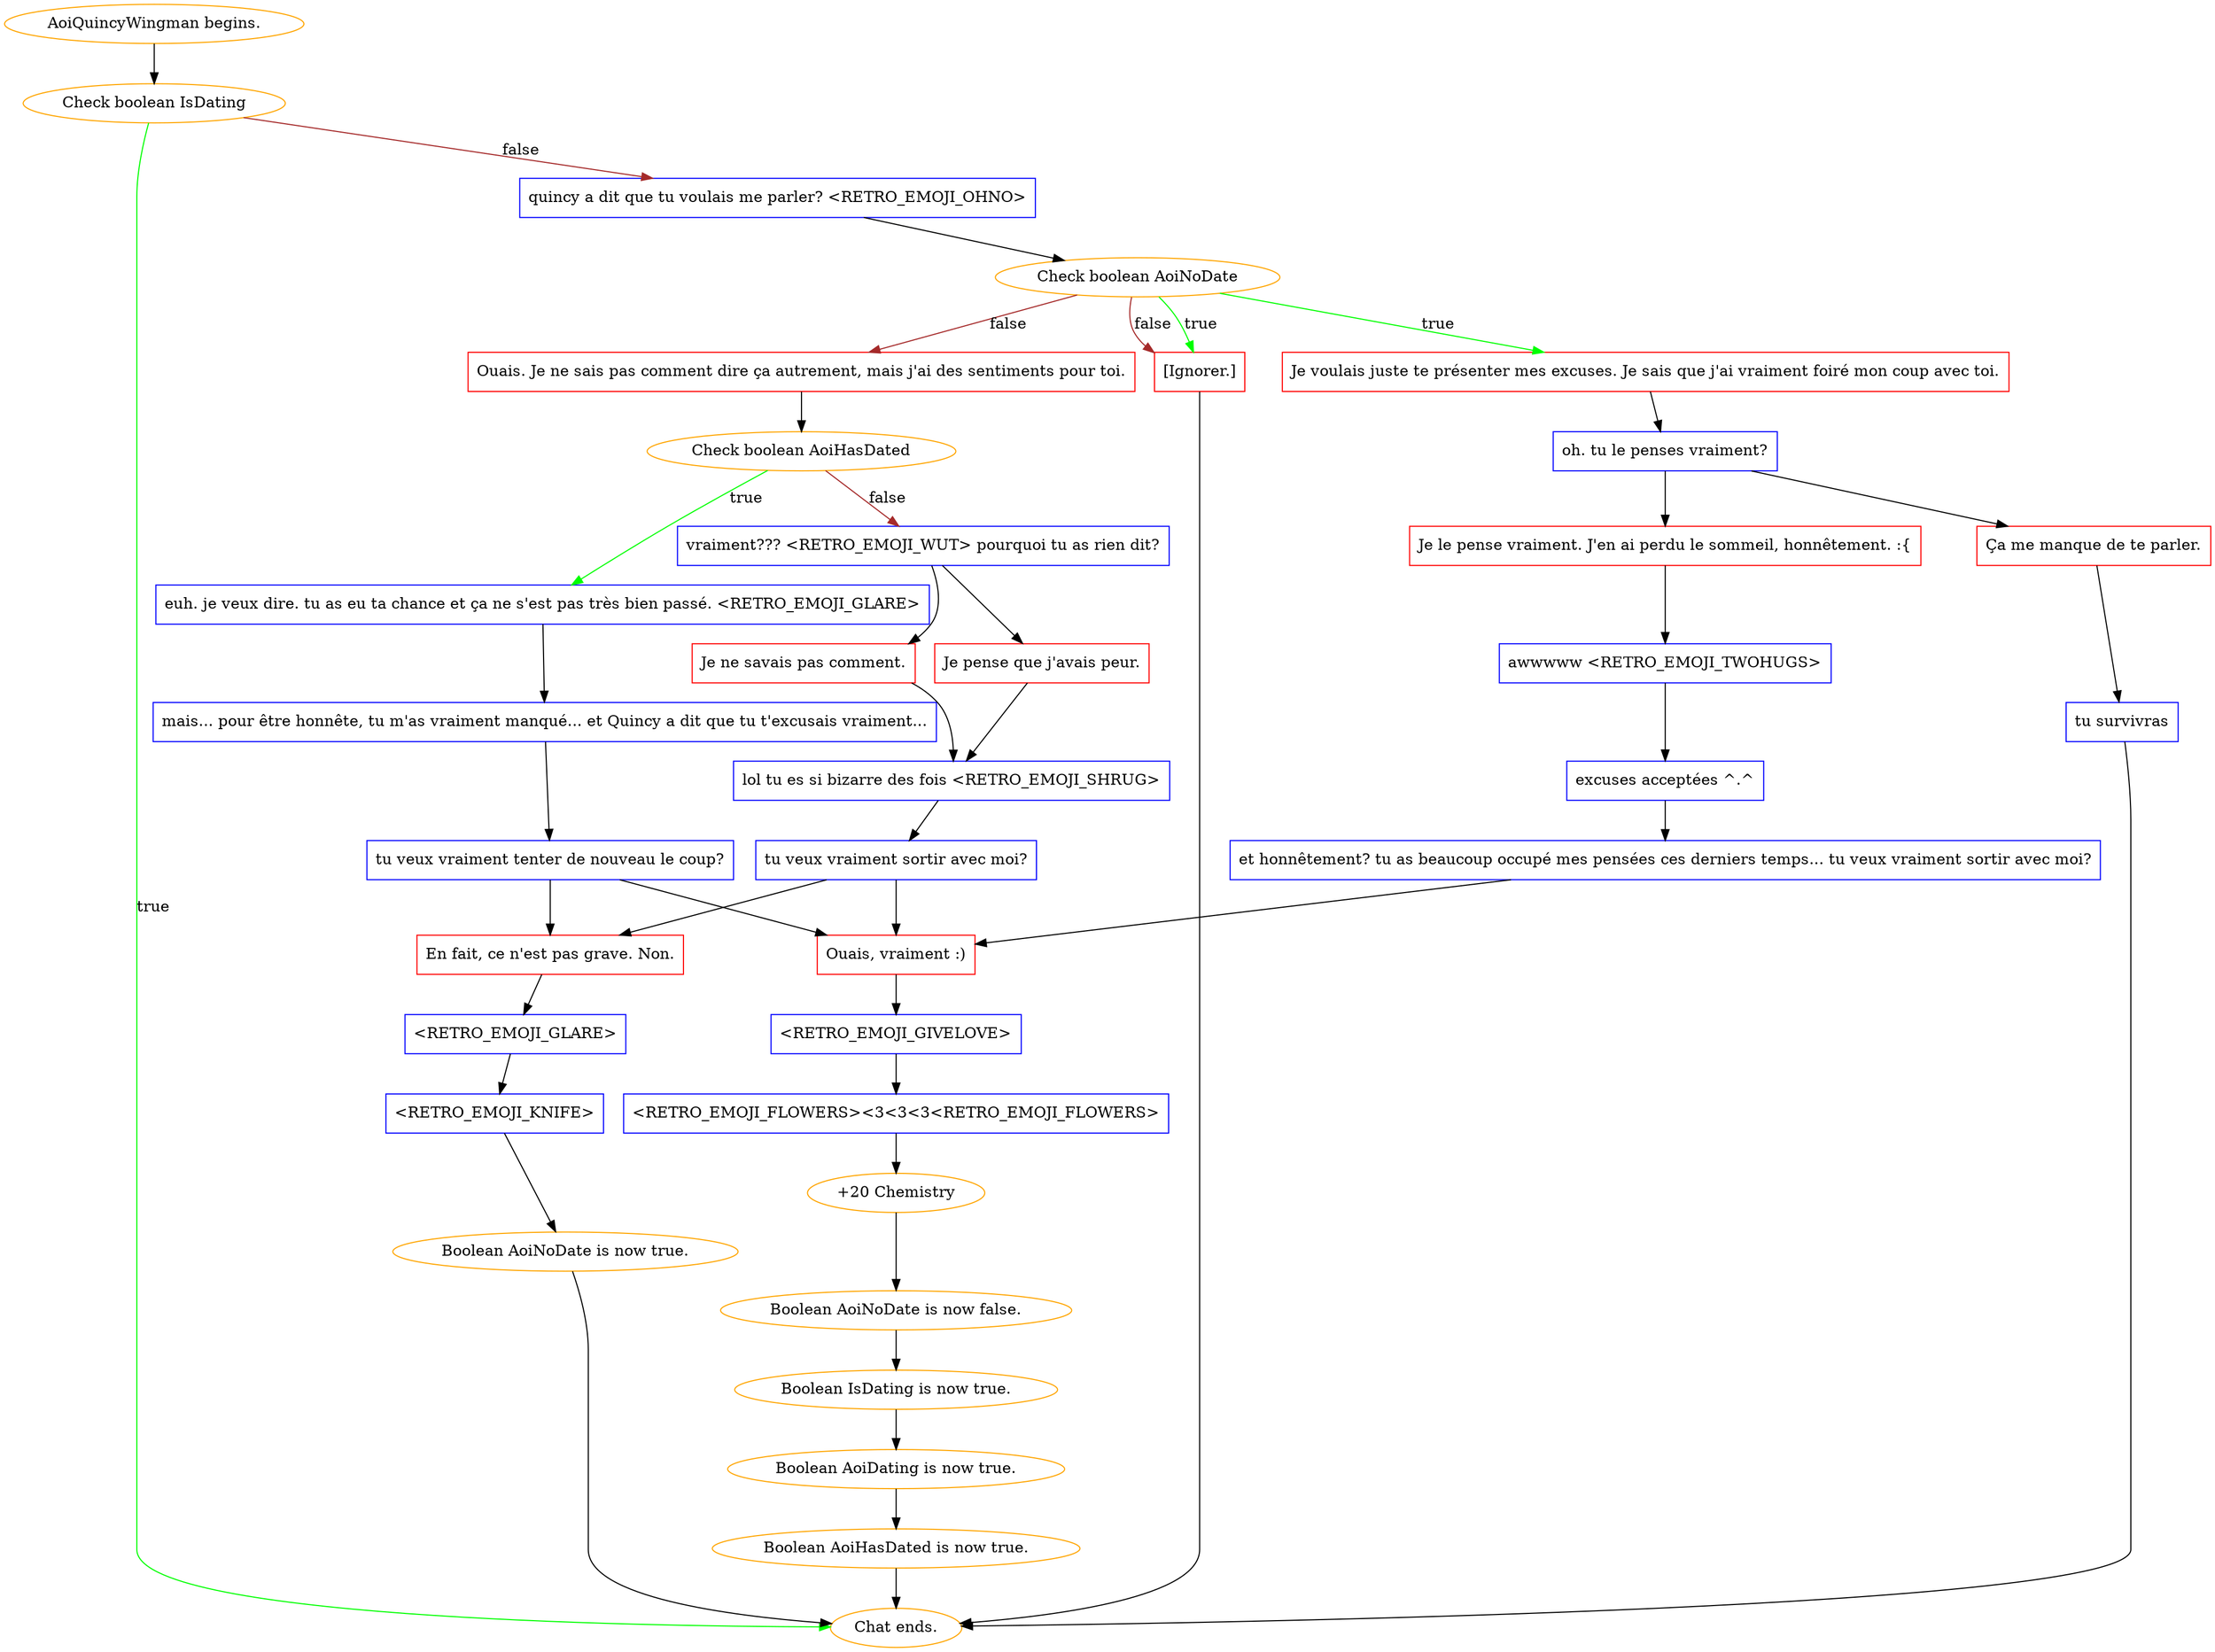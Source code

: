 digraph {
	"AoiQuincyWingman begins." [color=orange];
		"AoiQuincyWingman begins." -> j3019970215;
	j3019970215 [label="Check boolean IsDating",color=orange];
		j3019970215 -> "Chat ends." [label=true,color=green];
		j3019970215 -> j718649122 [label=false,color=brown];
	"Chat ends." [color=orange];
	j718649122 [label="quincy a dit que tu voulais me parler? <RETRO_EMOJI_OHNO>",shape=box,color=blue];
		j718649122 -> j2090659694;
	j2090659694 [label="Check boolean AoiNoDate",color=orange];
		j2090659694 -> j1873042228 [label=true,color=green];
		j2090659694 -> j4177999804 [label=true,color=green];
		j2090659694 -> j2110693489 [label=false,color=brown];
		j2090659694 -> j4177999804 [label=false,color=brown];
	j1873042228 [label="Je voulais juste te présenter mes excuses. Je sais que j'ai vraiment foiré mon coup avec toi.",shape=box,color=red];
		j1873042228 -> j2944627516;
	j4177999804 [label="[Ignorer.]",shape=box,color=red];
		j4177999804 -> "Chat ends.";
	j2110693489 [label="Ouais. Je ne sais pas comment dire ça autrement, mais j'ai des sentiments pour toi.",shape=box,color=red];
		j2110693489 -> j2092692906;
	j2944627516 [label="oh. tu le penses vraiment?",shape=box,color=blue];
		j2944627516 -> j2651432;
		j2944627516 -> j1212360512;
	j2092692906 [label="Check boolean AoiHasDated",color=orange];
		j2092692906 -> j3947566901 [label=true,color=green];
		j2092692906 -> j1901288197 [label=false,color=brown];
	j2651432 [label="Ça me manque de te parler.",shape=box,color=red];
		j2651432 -> j1900806293;
	j1212360512 [label="Je le pense vraiment. J'en ai perdu le sommeil, honnêtement. :{",shape=box,color=red];
		j1212360512 -> j3469649991;
	j3947566901 [label="euh. je veux dire. tu as eu ta chance et ça ne s'est pas très bien passé. <RETRO_EMOJI_GLARE>",shape=box,color=blue];
		j3947566901 -> j4140878141;
	j1901288197 [label="vraiment??? <RETRO_EMOJI_WUT> pourquoi tu as rien dit?",shape=box,color=blue];
		j1901288197 -> j360369623;
		j1901288197 -> j2607805684;
	j1900806293 [label="tu survivras",shape=box,color=blue];
		j1900806293 -> "Chat ends.";
	j3469649991 [label="awwwww <RETRO_EMOJI_TWOHUGS>",shape=box,color=blue];
		j3469649991 -> j679240903;
	j4140878141 [label="mais... pour être honnête, tu m'as vraiment manqué... et Quincy a dit que tu t'excusais vraiment...",shape=box,color=blue];
		j4140878141 -> j3110191679;
	j360369623 [label="Je ne savais pas comment.",shape=box,color=red];
		j360369623 -> j2310658597;
	j2607805684 [label="Je pense que j'avais peur.",shape=box,color=red];
		j2607805684 -> j2310658597;
	j679240903 [label="excuses acceptées ^.^",shape=box,color=blue];
		j679240903 -> j2467697914;
	j3110191679 [label="tu veux vraiment tenter de nouveau le coup?",shape=box,color=blue];
		j3110191679 -> j555115280;
		j3110191679 -> j116600814;
	j2310658597 [label="lol tu es si bizarre des fois <RETRO_EMOJI_SHRUG>",shape=box,color=blue];
		j2310658597 -> j2080654992;
	j2467697914 [label="et honnêtement? tu as beaucoup occupé mes pensées ces derniers temps... tu veux vraiment sortir avec moi?",shape=box,color=blue];
		j2467697914 -> j116600814;
	j555115280 [label="En fait, ce n'est pas grave. Non.",shape=box,color=red];
		j555115280 -> j3052766069;
	j116600814 [label="Ouais, vraiment :)",shape=box,color=red];
		j116600814 -> j3547614891;
	j2080654992 [label="tu veux vraiment sortir avec moi?",shape=box,color=blue];
		j2080654992 -> j555115280;
		j2080654992 -> j116600814;
	j3052766069 [label="<RETRO_EMOJI_GLARE>",shape=box,color=blue];
		j3052766069 -> j1929523632;
	j3547614891 [label="<RETRO_EMOJI_GIVELOVE>",shape=box,color=blue];
		j3547614891 -> j3887382278;
	j1929523632 [label="<RETRO_EMOJI_KNIFE>",shape=box,color=blue];
		j1929523632 -> j2246494386;
	j3887382278 [label="<RETRO_EMOJI_FLOWERS><3<3<3<RETRO_EMOJI_FLOWERS>",shape=box,color=blue];
		j3887382278 -> j1201894450;
	j2246494386 [label="Boolean AoiNoDate is now true.",color=orange];
		j2246494386 -> "Chat ends.";
	j1201894450 [label="+20 Chemistry",color=orange];
		j1201894450 -> j464508756;
	j464508756 [label="Boolean AoiNoDate is now false.",color=orange];
		j464508756 -> j582697020;
	j582697020 [label="Boolean IsDating is now true.",color=orange];
		j582697020 -> j1668092738;
	j1668092738 [label="Boolean AoiDating is now true.",color=orange];
		j1668092738 -> j3997275345;
	j3997275345 [label="Boolean AoiHasDated is now true.",color=orange];
		j3997275345 -> "Chat ends.";
}